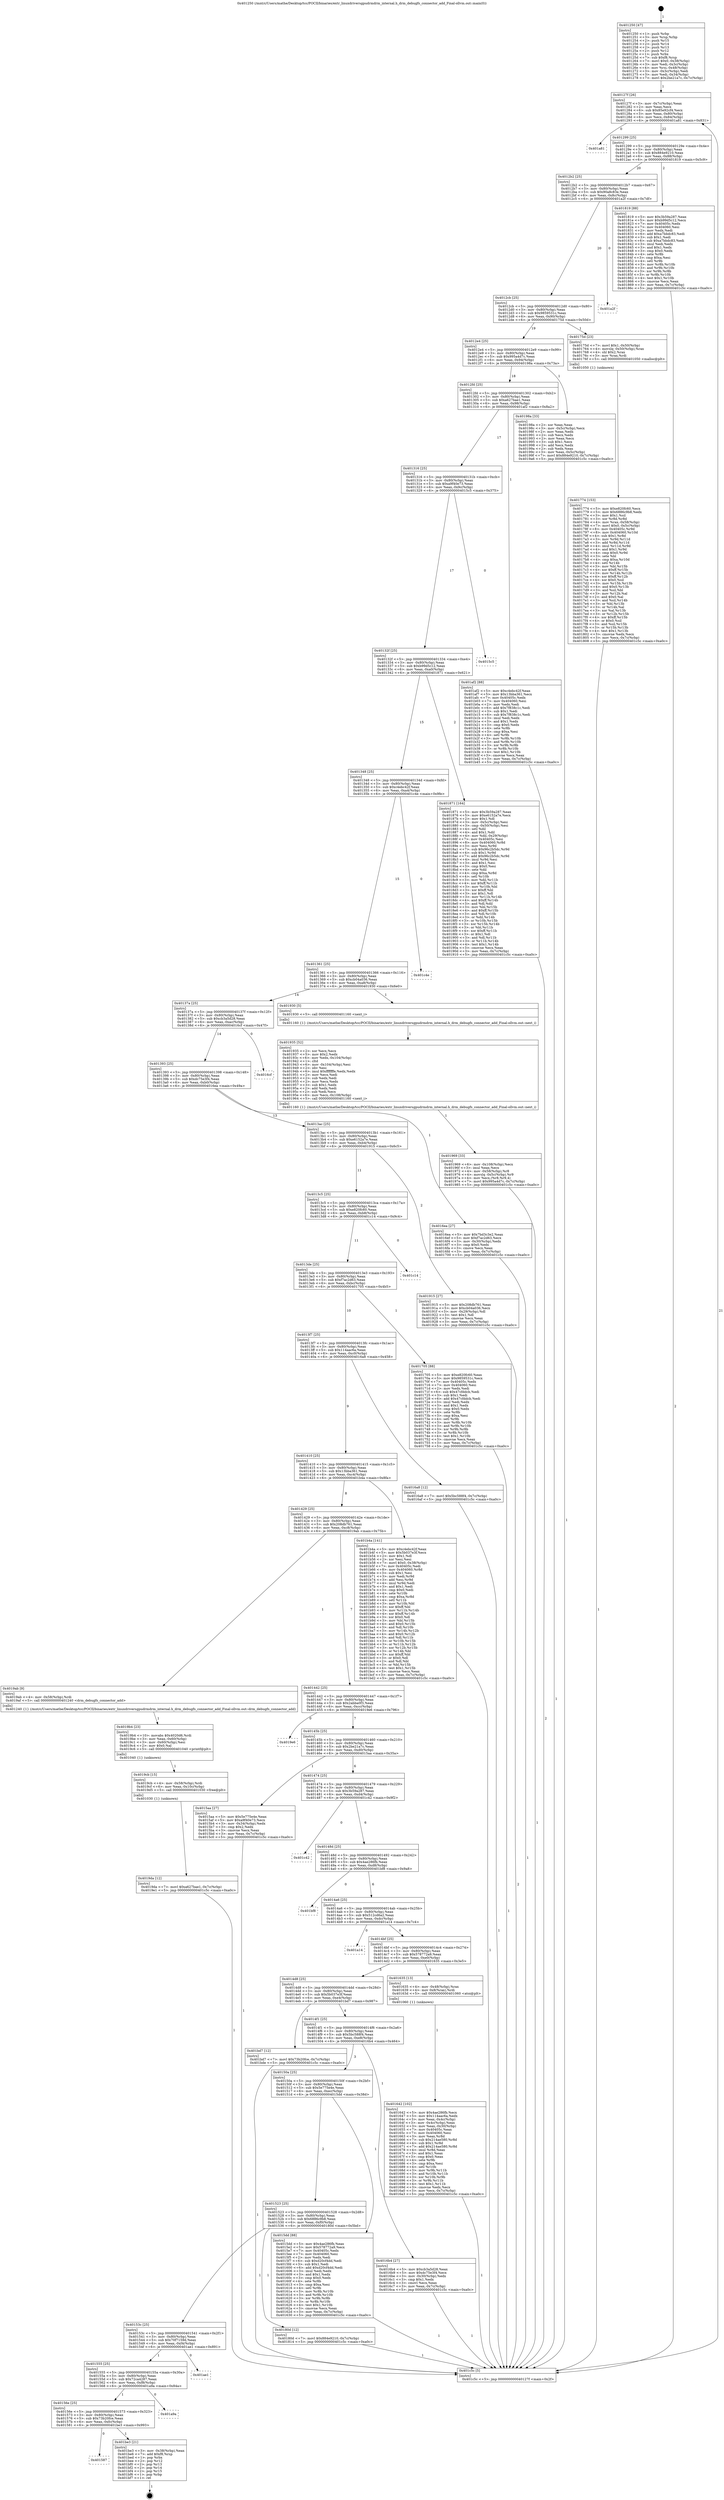digraph "0x401250" {
  label = "0x401250 (/mnt/c/Users/mathe/Desktop/tcc/POCII/binaries/extr_linuxdriversgpudrmdrm_internal.h_drm_debugfs_connector_add_Final-ollvm.out::main(0))"
  labelloc = "t"
  node[shape=record]

  Entry [label="",width=0.3,height=0.3,shape=circle,fillcolor=black,style=filled]
  "0x40127f" [label="{
     0x40127f [26]\l
     | [instrs]\l
     &nbsp;&nbsp;0x40127f \<+3\>: mov -0x7c(%rbp),%eax\l
     &nbsp;&nbsp;0x401282 \<+2\>: mov %eax,%ecx\l
     &nbsp;&nbsp;0x401284 \<+6\>: sub $0x85e92cf4,%ecx\l
     &nbsp;&nbsp;0x40128a \<+3\>: mov %eax,-0x80(%rbp)\l
     &nbsp;&nbsp;0x40128d \<+6\>: mov %ecx,-0x84(%rbp)\l
     &nbsp;&nbsp;0x401293 \<+6\>: je 0000000000401a81 \<main+0x831\>\l
  }"]
  "0x401a81" [label="{
     0x401a81\l
  }", style=dashed]
  "0x401299" [label="{
     0x401299 [25]\l
     | [instrs]\l
     &nbsp;&nbsp;0x401299 \<+5\>: jmp 000000000040129e \<main+0x4e\>\l
     &nbsp;&nbsp;0x40129e \<+3\>: mov -0x80(%rbp),%eax\l
     &nbsp;&nbsp;0x4012a1 \<+5\>: sub $0x884e9210,%eax\l
     &nbsp;&nbsp;0x4012a6 \<+6\>: mov %eax,-0x88(%rbp)\l
     &nbsp;&nbsp;0x4012ac \<+6\>: je 0000000000401819 \<main+0x5c9\>\l
  }"]
  Exit [label="",width=0.3,height=0.3,shape=circle,fillcolor=black,style=filled,peripheries=2]
  "0x401819" [label="{
     0x401819 [88]\l
     | [instrs]\l
     &nbsp;&nbsp;0x401819 \<+5\>: mov $0x3b59a287,%eax\l
     &nbsp;&nbsp;0x40181e \<+5\>: mov $0xb99d5c12,%ecx\l
     &nbsp;&nbsp;0x401823 \<+7\>: mov 0x40405c,%edx\l
     &nbsp;&nbsp;0x40182a \<+7\>: mov 0x404060,%esi\l
     &nbsp;&nbsp;0x401831 \<+2\>: mov %edx,%edi\l
     &nbsp;&nbsp;0x401833 \<+6\>: add $0xa7bbdc83,%edi\l
     &nbsp;&nbsp;0x401839 \<+3\>: sub $0x1,%edi\l
     &nbsp;&nbsp;0x40183c \<+6\>: sub $0xa7bbdc83,%edi\l
     &nbsp;&nbsp;0x401842 \<+3\>: imul %edi,%edx\l
     &nbsp;&nbsp;0x401845 \<+3\>: and $0x1,%edx\l
     &nbsp;&nbsp;0x401848 \<+3\>: cmp $0x0,%edx\l
     &nbsp;&nbsp;0x40184b \<+4\>: sete %r8b\l
     &nbsp;&nbsp;0x40184f \<+3\>: cmp $0xa,%esi\l
     &nbsp;&nbsp;0x401852 \<+4\>: setl %r9b\l
     &nbsp;&nbsp;0x401856 \<+3\>: mov %r8b,%r10b\l
     &nbsp;&nbsp;0x401859 \<+3\>: and %r9b,%r10b\l
     &nbsp;&nbsp;0x40185c \<+3\>: xor %r9b,%r8b\l
     &nbsp;&nbsp;0x40185f \<+3\>: or %r8b,%r10b\l
     &nbsp;&nbsp;0x401862 \<+4\>: test $0x1,%r10b\l
     &nbsp;&nbsp;0x401866 \<+3\>: cmovne %ecx,%eax\l
     &nbsp;&nbsp;0x401869 \<+3\>: mov %eax,-0x7c(%rbp)\l
     &nbsp;&nbsp;0x40186c \<+5\>: jmp 0000000000401c5c \<main+0xa0c\>\l
  }"]
  "0x4012b2" [label="{
     0x4012b2 [25]\l
     | [instrs]\l
     &nbsp;&nbsp;0x4012b2 \<+5\>: jmp 00000000004012b7 \<main+0x67\>\l
     &nbsp;&nbsp;0x4012b7 \<+3\>: mov -0x80(%rbp),%eax\l
     &nbsp;&nbsp;0x4012ba \<+5\>: sub $0x90a8c83e,%eax\l
     &nbsp;&nbsp;0x4012bf \<+6\>: mov %eax,-0x8c(%rbp)\l
     &nbsp;&nbsp;0x4012c5 \<+6\>: je 0000000000401a2f \<main+0x7df\>\l
  }"]
  "0x401587" [label="{
     0x401587\l
  }", style=dashed]
  "0x401a2f" [label="{
     0x401a2f\l
  }", style=dashed]
  "0x4012cb" [label="{
     0x4012cb [25]\l
     | [instrs]\l
     &nbsp;&nbsp;0x4012cb \<+5\>: jmp 00000000004012d0 \<main+0x80\>\l
     &nbsp;&nbsp;0x4012d0 \<+3\>: mov -0x80(%rbp),%eax\l
     &nbsp;&nbsp;0x4012d3 \<+5\>: sub $0x9859531c,%eax\l
     &nbsp;&nbsp;0x4012d8 \<+6\>: mov %eax,-0x90(%rbp)\l
     &nbsp;&nbsp;0x4012de \<+6\>: je 000000000040175d \<main+0x50d\>\l
  }"]
  "0x401be3" [label="{
     0x401be3 [21]\l
     | [instrs]\l
     &nbsp;&nbsp;0x401be3 \<+3\>: mov -0x38(%rbp),%eax\l
     &nbsp;&nbsp;0x401be6 \<+7\>: add $0xf8,%rsp\l
     &nbsp;&nbsp;0x401bed \<+1\>: pop %rbx\l
     &nbsp;&nbsp;0x401bee \<+2\>: pop %r12\l
     &nbsp;&nbsp;0x401bf0 \<+2\>: pop %r13\l
     &nbsp;&nbsp;0x401bf2 \<+2\>: pop %r14\l
     &nbsp;&nbsp;0x401bf4 \<+2\>: pop %r15\l
     &nbsp;&nbsp;0x401bf6 \<+1\>: pop %rbp\l
     &nbsp;&nbsp;0x401bf7 \<+1\>: ret\l
  }"]
  "0x40175d" [label="{
     0x40175d [23]\l
     | [instrs]\l
     &nbsp;&nbsp;0x40175d \<+7\>: movl $0x1,-0x50(%rbp)\l
     &nbsp;&nbsp;0x401764 \<+4\>: movslq -0x50(%rbp),%rax\l
     &nbsp;&nbsp;0x401768 \<+4\>: shl $0x2,%rax\l
     &nbsp;&nbsp;0x40176c \<+3\>: mov %rax,%rdi\l
     &nbsp;&nbsp;0x40176f \<+5\>: call 0000000000401050 \<malloc@plt\>\l
     | [calls]\l
     &nbsp;&nbsp;0x401050 \{1\} (unknown)\l
  }"]
  "0x4012e4" [label="{
     0x4012e4 [25]\l
     | [instrs]\l
     &nbsp;&nbsp;0x4012e4 \<+5\>: jmp 00000000004012e9 \<main+0x99\>\l
     &nbsp;&nbsp;0x4012e9 \<+3\>: mov -0x80(%rbp),%eax\l
     &nbsp;&nbsp;0x4012ec \<+5\>: sub $0x995a4d7c,%eax\l
     &nbsp;&nbsp;0x4012f1 \<+6\>: mov %eax,-0x94(%rbp)\l
     &nbsp;&nbsp;0x4012f7 \<+6\>: je 000000000040198a \<main+0x73a\>\l
  }"]
  "0x40156e" [label="{
     0x40156e [25]\l
     | [instrs]\l
     &nbsp;&nbsp;0x40156e \<+5\>: jmp 0000000000401573 \<main+0x323\>\l
     &nbsp;&nbsp;0x401573 \<+3\>: mov -0x80(%rbp),%eax\l
     &nbsp;&nbsp;0x401576 \<+5\>: sub $0x73b20fce,%eax\l
     &nbsp;&nbsp;0x40157b \<+6\>: mov %eax,-0xfc(%rbp)\l
     &nbsp;&nbsp;0x401581 \<+6\>: je 0000000000401be3 \<main+0x993\>\l
  }"]
  "0x40198a" [label="{
     0x40198a [33]\l
     | [instrs]\l
     &nbsp;&nbsp;0x40198a \<+2\>: xor %eax,%eax\l
     &nbsp;&nbsp;0x40198c \<+3\>: mov -0x5c(%rbp),%ecx\l
     &nbsp;&nbsp;0x40198f \<+2\>: mov %eax,%edx\l
     &nbsp;&nbsp;0x401991 \<+2\>: sub %ecx,%edx\l
     &nbsp;&nbsp;0x401993 \<+2\>: mov %eax,%ecx\l
     &nbsp;&nbsp;0x401995 \<+3\>: sub $0x1,%ecx\l
     &nbsp;&nbsp;0x401998 \<+2\>: add %ecx,%edx\l
     &nbsp;&nbsp;0x40199a \<+2\>: sub %edx,%eax\l
     &nbsp;&nbsp;0x40199c \<+3\>: mov %eax,-0x5c(%rbp)\l
     &nbsp;&nbsp;0x40199f \<+7\>: movl $0x884e9210,-0x7c(%rbp)\l
     &nbsp;&nbsp;0x4019a6 \<+5\>: jmp 0000000000401c5c \<main+0xa0c\>\l
  }"]
  "0x4012fd" [label="{
     0x4012fd [25]\l
     | [instrs]\l
     &nbsp;&nbsp;0x4012fd \<+5\>: jmp 0000000000401302 \<main+0xb2\>\l
     &nbsp;&nbsp;0x401302 \<+3\>: mov -0x80(%rbp),%eax\l
     &nbsp;&nbsp;0x401305 \<+5\>: sub $0xa627bae1,%eax\l
     &nbsp;&nbsp;0x40130a \<+6\>: mov %eax,-0x98(%rbp)\l
     &nbsp;&nbsp;0x401310 \<+6\>: je 0000000000401af2 \<main+0x8a2\>\l
  }"]
  "0x401a9a" [label="{
     0x401a9a\l
  }", style=dashed]
  "0x401af2" [label="{
     0x401af2 [88]\l
     | [instrs]\l
     &nbsp;&nbsp;0x401af2 \<+5\>: mov $0xc4ebc42f,%eax\l
     &nbsp;&nbsp;0x401af7 \<+5\>: mov $0x13bba361,%ecx\l
     &nbsp;&nbsp;0x401afc \<+7\>: mov 0x40405c,%edx\l
     &nbsp;&nbsp;0x401b03 \<+7\>: mov 0x404060,%esi\l
     &nbsp;&nbsp;0x401b0a \<+2\>: mov %edx,%edi\l
     &nbsp;&nbsp;0x401b0c \<+6\>: add $0x7f838c1c,%edi\l
     &nbsp;&nbsp;0x401b12 \<+3\>: sub $0x1,%edi\l
     &nbsp;&nbsp;0x401b15 \<+6\>: sub $0x7f838c1c,%edi\l
     &nbsp;&nbsp;0x401b1b \<+3\>: imul %edi,%edx\l
     &nbsp;&nbsp;0x401b1e \<+3\>: and $0x1,%edx\l
     &nbsp;&nbsp;0x401b21 \<+3\>: cmp $0x0,%edx\l
     &nbsp;&nbsp;0x401b24 \<+4\>: sete %r8b\l
     &nbsp;&nbsp;0x401b28 \<+3\>: cmp $0xa,%esi\l
     &nbsp;&nbsp;0x401b2b \<+4\>: setl %r9b\l
     &nbsp;&nbsp;0x401b2f \<+3\>: mov %r8b,%r10b\l
     &nbsp;&nbsp;0x401b32 \<+3\>: and %r9b,%r10b\l
     &nbsp;&nbsp;0x401b35 \<+3\>: xor %r9b,%r8b\l
     &nbsp;&nbsp;0x401b38 \<+3\>: or %r8b,%r10b\l
     &nbsp;&nbsp;0x401b3b \<+4\>: test $0x1,%r10b\l
     &nbsp;&nbsp;0x401b3f \<+3\>: cmovne %ecx,%eax\l
     &nbsp;&nbsp;0x401b42 \<+3\>: mov %eax,-0x7c(%rbp)\l
     &nbsp;&nbsp;0x401b45 \<+5\>: jmp 0000000000401c5c \<main+0xa0c\>\l
  }"]
  "0x401316" [label="{
     0x401316 [25]\l
     | [instrs]\l
     &nbsp;&nbsp;0x401316 \<+5\>: jmp 000000000040131b \<main+0xcb\>\l
     &nbsp;&nbsp;0x40131b \<+3\>: mov -0x80(%rbp),%eax\l
     &nbsp;&nbsp;0x40131e \<+5\>: sub $0xa9f40e73,%eax\l
     &nbsp;&nbsp;0x401323 \<+6\>: mov %eax,-0x9c(%rbp)\l
     &nbsp;&nbsp;0x401329 \<+6\>: je 00000000004015c5 \<main+0x375\>\l
  }"]
  "0x401555" [label="{
     0x401555 [25]\l
     | [instrs]\l
     &nbsp;&nbsp;0x401555 \<+5\>: jmp 000000000040155a \<main+0x30a\>\l
     &nbsp;&nbsp;0x40155a \<+3\>: mov -0x80(%rbp),%eax\l
     &nbsp;&nbsp;0x40155d \<+5\>: sub $0x72ca4287,%eax\l
     &nbsp;&nbsp;0x401562 \<+6\>: mov %eax,-0xf8(%rbp)\l
     &nbsp;&nbsp;0x401568 \<+6\>: je 0000000000401a9a \<main+0x84a\>\l
  }"]
  "0x4015c5" [label="{
     0x4015c5\l
  }", style=dashed]
  "0x40132f" [label="{
     0x40132f [25]\l
     | [instrs]\l
     &nbsp;&nbsp;0x40132f \<+5\>: jmp 0000000000401334 \<main+0xe4\>\l
     &nbsp;&nbsp;0x401334 \<+3\>: mov -0x80(%rbp),%eax\l
     &nbsp;&nbsp;0x401337 \<+5\>: sub $0xb99d5c12,%eax\l
     &nbsp;&nbsp;0x40133c \<+6\>: mov %eax,-0xa0(%rbp)\l
     &nbsp;&nbsp;0x401342 \<+6\>: je 0000000000401871 \<main+0x621\>\l
  }"]
  "0x401ae1" [label="{
     0x401ae1\l
  }", style=dashed]
  "0x401871" [label="{
     0x401871 [164]\l
     | [instrs]\l
     &nbsp;&nbsp;0x401871 \<+5\>: mov $0x3b59a287,%eax\l
     &nbsp;&nbsp;0x401876 \<+5\>: mov $0xe6152a7e,%ecx\l
     &nbsp;&nbsp;0x40187b \<+2\>: mov $0x1,%dl\l
     &nbsp;&nbsp;0x40187d \<+3\>: mov -0x5c(%rbp),%esi\l
     &nbsp;&nbsp;0x401880 \<+3\>: cmp -0x50(%rbp),%esi\l
     &nbsp;&nbsp;0x401883 \<+4\>: setl %dil\l
     &nbsp;&nbsp;0x401887 \<+4\>: and $0x1,%dil\l
     &nbsp;&nbsp;0x40188b \<+4\>: mov %dil,-0x29(%rbp)\l
     &nbsp;&nbsp;0x40188f \<+7\>: mov 0x40405c,%esi\l
     &nbsp;&nbsp;0x401896 \<+8\>: mov 0x404060,%r8d\l
     &nbsp;&nbsp;0x40189e \<+3\>: mov %esi,%r9d\l
     &nbsp;&nbsp;0x4018a1 \<+7\>: sub $0x96c2b5dc,%r9d\l
     &nbsp;&nbsp;0x4018a8 \<+4\>: sub $0x1,%r9d\l
     &nbsp;&nbsp;0x4018ac \<+7\>: add $0x96c2b5dc,%r9d\l
     &nbsp;&nbsp;0x4018b3 \<+4\>: imul %r9d,%esi\l
     &nbsp;&nbsp;0x4018b7 \<+3\>: and $0x1,%esi\l
     &nbsp;&nbsp;0x4018ba \<+3\>: cmp $0x0,%esi\l
     &nbsp;&nbsp;0x4018bd \<+4\>: sete %dil\l
     &nbsp;&nbsp;0x4018c1 \<+4\>: cmp $0xa,%r8d\l
     &nbsp;&nbsp;0x4018c5 \<+4\>: setl %r10b\l
     &nbsp;&nbsp;0x4018c9 \<+3\>: mov %dil,%r11b\l
     &nbsp;&nbsp;0x4018cc \<+4\>: xor $0xff,%r11b\l
     &nbsp;&nbsp;0x4018d0 \<+3\>: mov %r10b,%bl\l
     &nbsp;&nbsp;0x4018d3 \<+3\>: xor $0xff,%bl\l
     &nbsp;&nbsp;0x4018d6 \<+3\>: xor $0x1,%dl\l
     &nbsp;&nbsp;0x4018d9 \<+3\>: mov %r11b,%r14b\l
     &nbsp;&nbsp;0x4018dc \<+4\>: and $0xff,%r14b\l
     &nbsp;&nbsp;0x4018e0 \<+3\>: and %dl,%dil\l
     &nbsp;&nbsp;0x4018e3 \<+3\>: mov %bl,%r15b\l
     &nbsp;&nbsp;0x4018e6 \<+4\>: and $0xff,%r15b\l
     &nbsp;&nbsp;0x4018ea \<+3\>: and %dl,%r10b\l
     &nbsp;&nbsp;0x4018ed \<+3\>: or %dil,%r14b\l
     &nbsp;&nbsp;0x4018f0 \<+3\>: or %r10b,%r15b\l
     &nbsp;&nbsp;0x4018f3 \<+3\>: xor %r15b,%r14b\l
     &nbsp;&nbsp;0x4018f6 \<+3\>: or %bl,%r11b\l
     &nbsp;&nbsp;0x4018f9 \<+4\>: xor $0xff,%r11b\l
     &nbsp;&nbsp;0x4018fd \<+3\>: or $0x1,%dl\l
     &nbsp;&nbsp;0x401900 \<+3\>: and %dl,%r11b\l
     &nbsp;&nbsp;0x401903 \<+3\>: or %r11b,%r14b\l
     &nbsp;&nbsp;0x401906 \<+4\>: test $0x1,%r14b\l
     &nbsp;&nbsp;0x40190a \<+3\>: cmovne %ecx,%eax\l
     &nbsp;&nbsp;0x40190d \<+3\>: mov %eax,-0x7c(%rbp)\l
     &nbsp;&nbsp;0x401910 \<+5\>: jmp 0000000000401c5c \<main+0xa0c\>\l
  }"]
  "0x401348" [label="{
     0x401348 [25]\l
     | [instrs]\l
     &nbsp;&nbsp;0x401348 \<+5\>: jmp 000000000040134d \<main+0xfd\>\l
     &nbsp;&nbsp;0x40134d \<+3\>: mov -0x80(%rbp),%eax\l
     &nbsp;&nbsp;0x401350 \<+5\>: sub $0xc4ebc42f,%eax\l
     &nbsp;&nbsp;0x401355 \<+6\>: mov %eax,-0xa4(%rbp)\l
     &nbsp;&nbsp;0x40135b \<+6\>: je 0000000000401c4e \<main+0x9fe\>\l
  }"]
  "0x4019da" [label="{
     0x4019da [12]\l
     | [instrs]\l
     &nbsp;&nbsp;0x4019da \<+7\>: movl $0xa627bae1,-0x7c(%rbp)\l
     &nbsp;&nbsp;0x4019e1 \<+5\>: jmp 0000000000401c5c \<main+0xa0c\>\l
  }"]
  "0x401c4e" [label="{
     0x401c4e\l
  }", style=dashed]
  "0x401361" [label="{
     0x401361 [25]\l
     | [instrs]\l
     &nbsp;&nbsp;0x401361 \<+5\>: jmp 0000000000401366 \<main+0x116\>\l
     &nbsp;&nbsp;0x401366 \<+3\>: mov -0x80(%rbp),%eax\l
     &nbsp;&nbsp;0x401369 \<+5\>: sub $0xcb04a036,%eax\l
     &nbsp;&nbsp;0x40136e \<+6\>: mov %eax,-0xa8(%rbp)\l
     &nbsp;&nbsp;0x401374 \<+6\>: je 0000000000401930 \<main+0x6e0\>\l
  }"]
  "0x4019cb" [label="{
     0x4019cb [15]\l
     | [instrs]\l
     &nbsp;&nbsp;0x4019cb \<+4\>: mov -0x58(%rbp),%rdi\l
     &nbsp;&nbsp;0x4019cf \<+6\>: mov %eax,-0x10c(%rbp)\l
     &nbsp;&nbsp;0x4019d5 \<+5\>: call 0000000000401030 \<free@plt\>\l
     | [calls]\l
     &nbsp;&nbsp;0x401030 \{1\} (unknown)\l
  }"]
  "0x401930" [label="{
     0x401930 [5]\l
     | [instrs]\l
     &nbsp;&nbsp;0x401930 \<+5\>: call 0000000000401160 \<next_i\>\l
     | [calls]\l
     &nbsp;&nbsp;0x401160 \{1\} (/mnt/c/Users/mathe/Desktop/tcc/POCII/binaries/extr_linuxdriversgpudrmdrm_internal.h_drm_debugfs_connector_add_Final-ollvm.out::next_i)\l
  }"]
  "0x40137a" [label="{
     0x40137a [25]\l
     | [instrs]\l
     &nbsp;&nbsp;0x40137a \<+5\>: jmp 000000000040137f \<main+0x12f\>\l
     &nbsp;&nbsp;0x40137f \<+3\>: mov -0x80(%rbp),%eax\l
     &nbsp;&nbsp;0x401382 \<+5\>: sub $0xcb3a5d28,%eax\l
     &nbsp;&nbsp;0x401387 \<+6\>: mov %eax,-0xac(%rbp)\l
     &nbsp;&nbsp;0x40138d \<+6\>: je 00000000004016cf \<main+0x47f\>\l
  }"]
  "0x4019b4" [label="{
     0x4019b4 [23]\l
     | [instrs]\l
     &nbsp;&nbsp;0x4019b4 \<+10\>: movabs $0x4020d6,%rdi\l
     &nbsp;&nbsp;0x4019be \<+3\>: mov %eax,-0x60(%rbp)\l
     &nbsp;&nbsp;0x4019c1 \<+3\>: mov -0x60(%rbp),%esi\l
     &nbsp;&nbsp;0x4019c4 \<+2\>: mov $0x0,%al\l
     &nbsp;&nbsp;0x4019c6 \<+5\>: call 0000000000401040 \<printf@plt\>\l
     | [calls]\l
     &nbsp;&nbsp;0x401040 \{1\} (unknown)\l
  }"]
  "0x4016cf" [label="{
     0x4016cf\l
  }", style=dashed]
  "0x401393" [label="{
     0x401393 [25]\l
     | [instrs]\l
     &nbsp;&nbsp;0x401393 \<+5\>: jmp 0000000000401398 \<main+0x148\>\l
     &nbsp;&nbsp;0x401398 \<+3\>: mov -0x80(%rbp),%eax\l
     &nbsp;&nbsp;0x40139b \<+5\>: sub $0xdc75e3f4,%eax\l
     &nbsp;&nbsp;0x4013a0 \<+6\>: mov %eax,-0xb0(%rbp)\l
     &nbsp;&nbsp;0x4013a6 \<+6\>: je 00000000004016ea \<main+0x49a\>\l
  }"]
  "0x401969" [label="{
     0x401969 [33]\l
     | [instrs]\l
     &nbsp;&nbsp;0x401969 \<+6\>: mov -0x108(%rbp),%ecx\l
     &nbsp;&nbsp;0x40196f \<+3\>: imul %eax,%ecx\l
     &nbsp;&nbsp;0x401972 \<+4\>: mov -0x58(%rbp),%r8\l
     &nbsp;&nbsp;0x401976 \<+4\>: movslq -0x5c(%rbp),%r9\l
     &nbsp;&nbsp;0x40197a \<+4\>: mov %ecx,(%r8,%r9,4)\l
     &nbsp;&nbsp;0x40197e \<+7\>: movl $0x995a4d7c,-0x7c(%rbp)\l
     &nbsp;&nbsp;0x401985 \<+5\>: jmp 0000000000401c5c \<main+0xa0c\>\l
  }"]
  "0x4016ea" [label="{
     0x4016ea [27]\l
     | [instrs]\l
     &nbsp;&nbsp;0x4016ea \<+5\>: mov $0x7bd3c3e2,%eax\l
     &nbsp;&nbsp;0x4016ef \<+5\>: mov $0xf7ac2d63,%ecx\l
     &nbsp;&nbsp;0x4016f4 \<+3\>: mov -0x30(%rbp),%edx\l
     &nbsp;&nbsp;0x4016f7 \<+3\>: cmp $0x0,%edx\l
     &nbsp;&nbsp;0x4016fa \<+3\>: cmove %ecx,%eax\l
     &nbsp;&nbsp;0x4016fd \<+3\>: mov %eax,-0x7c(%rbp)\l
     &nbsp;&nbsp;0x401700 \<+5\>: jmp 0000000000401c5c \<main+0xa0c\>\l
  }"]
  "0x4013ac" [label="{
     0x4013ac [25]\l
     | [instrs]\l
     &nbsp;&nbsp;0x4013ac \<+5\>: jmp 00000000004013b1 \<main+0x161\>\l
     &nbsp;&nbsp;0x4013b1 \<+3\>: mov -0x80(%rbp),%eax\l
     &nbsp;&nbsp;0x4013b4 \<+5\>: sub $0xe6152a7e,%eax\l
     &nbsp;&nbsp;0x4013b9 \<+6\>: mov %eax,-0xb4(%rbp)\l
     &nbsp;&nbsp;0x4013bf \<+6\>: je 0000000000401915 \<main+0x6c5\>\l
  }"]
  "0x401935" [label="{
     0x401935 [52]\l
     | [instrs]\l
     &nbsp;&nbsp;0x401935 \<+2\>: xor %ecx,%ecx\l
     &nbsp;&nbsp;0x401937 \<+5\>: mov $0x2,%edx\l
     &nbsp;&nbsp;0x40193c \<+6\>: mov %edx,-0x104(%rbp)\l
     &nbsp;&nbsp;0x401942 \<+1\>: cltd\l
     &nbsp;&nbsp;0x401943 \<+6\>: mov -0x104(%rbp),%esi\l
     &nbsp;&nbsp;0x401949 \<+2\>: idiv %esi\l
     &nbsp;&nbsp;0x40194b \<+6\>: imul $0xfffffffe,%edx,%edx\l
     &nbsp;&nbsp;0x401951 \<+2\>: mov %ecx,%edi\l
     &nbsp;&nbsp;0x401953 \<+2\>: sub %edx,%edi\l
     &nbsp;&nbsp;0x401955 \<+2\>: mov %ecx,%edx\l
     &nbsp;&nbsp;0x401957 \<+3\>: sub $0x1,%edx\l
     &nbsp;&nbsp;0x40195a \<+2\>: add %edx,%edi\l
     &nbsp;&nbsp;0x40195c \<+2\>: sub %edi,%ecx\l
     &nbsp;&nbsp;0x40195e \<+6\>: mov %ecx,-0x108(%rbp)\l
     &nbsp;&nbsp;0x401964 \<+5\>: call 0000000000401160 \<next_i\>\l
     | [calls]\l
     &nbsp;&nbsp;0x401160 \{1\} (/mnt/c/Users/mathe/Desktop/tcc/POCII/binaries/extr_linuxdriversgpudrmdrm_internal.h_drm_debugfs_connector_add_Final-ollvm.out::next_i)\l
  }"]
  "0x401915" [label="{
     0x401915 [27]\l
     | [instrs]\l
     &nbsp;&nbsp;0x401915 \<+5\>: mov $0x208db761,%eax\l
     &nbsp;&nbsp;0x40191a \<+5\>: mov $0xcb04a036,%ecx\l
     &nbsp;&nbsp;0x40191f \<+3\>: mov -0x29(%rbp),%dl\l
     &nbsp;&nbsp;0x401922 \<+3\>: test $0x1,%dl\l
     &nbsp;&nbsp;0x401925 \<+3\>: cmovne %ecx,%eax\l
     &nbsp;&nbsp;0x401928 \<+3\>: mov %eax,-0x7c(%rbp)\l
     &nbsp;&nbsp;0x40192b \<+5\>: jmp 0000000000401c5c \<main+0xa0c\>\l
  }"]
  "0x4013c5" [label="{
     0x4013c5 [25]\l
     | [instrs]\l
     &nbsp;&nbsp;0x4013c5 \<+5\>: jmp 00000000004013ca \<main+0x17a\>\l
     &nbsp;&nbsp;0x4013ca \<+3\>: mov -0x80(%rbp),%eax\l
     &nbsp;&nbsp;0x4013cd \<+5\>: sub $0xe820fc60,%eax\l
     &nbsp;&nbsp;0x4013d2 \<+6\>: mov %eax,-0xb8(%rbp)\l
     &nbsp;&nbsp;0x4013d8 \<+6\>: je 0000000000401c14 \<main+0x9c4\>\l
  }"]
  "0x40153c" [label="{
     0x40153c [25]\l
     | [instrs]\l
     &nbsp;&nbsp;0x40153c \<+5\>: jmp 0000000000401541 \<main+0x2f1\>\l
     &nbsp;&nbsp;0x401541 \<+3\>: mov -0x80(%rbp),%eax\l
     &nbsp;&nbsp;0x401544 \<+5\>: sub $0x70f7159d,%eax\l
     &nbsp;&nbsp;0x401549 \<+6\>: mov %eax,-0xf4(%rbp)\l
     &nbsp;&nbsp;0x40154f \<+6\>: je 0000000000401ae1 \<main+0x891\>\l
  }"]
  "0x401c14" [label="{
     0x401c14\l
  }", style=dashed]
  "0x4013de" [label="{
     0x4013de [25]\l
     | [instrs]\l
     &nbsp;&nbsp;0x4013de \<+5\>: jmp 00000000004013e3 \<main+0x193\>\l
     &nbsp;&nbsp;0x4013e3 \<+3\>: mov -0x80(%rbp),%eax\l
     &nbsp;&nbsp;0x4013e6 \<+5\>: sub $0xf7ac2d63,%eax\l
     &nbsp;&nbsp;0x4013eb \<+6\>: mov %eax,-0xbc(%rbp)\l
     &nbsp;&nbsp;0x4013f1 \<+6\>: je 0000000000401705 \<main+0x4b5\>\l
  }"]
  "0x40180d" [label="{
     0x40180d [12]\l
     | [instrs]\l
     &nbsp;&nbsp;0x40180d \<+7\>: movl $0x884e9210,-0x7c(%rbp)\l
     &nbsp;&nbsp;0x401814 \<+5\>: jmp 0000000000401c5c \<main+0xa0c\>\l
  }"]
  "0x401705" [label="{
     0x401705 [88]\l
     | [instrs]\l
     &nbsp;&nbsp;0x401705 \<+5\>: mov $0xe820fc60,%eax\l
     &nbsp;&nbsp;0x40170a \<+5\>: mov $0x9859531c,%ecx\l
     &nbsp;&nbsp;0x40170f \<+7\>: mov 0x40405c,%edx\l
     &nbsp;&nbsp;0x401716 \<+7\>: mov 0x404060,%esi\l
     &nbsp;&nbsp;0x40171d \<+2\>: mov %edx,%edi\l
     &nbsp;&nbsp;0x40171f \<+6\>: sub $0x47cfddcb,%edi\l
     &nbsp;&nbsp;0x401725 \<+3\>: sub $0x1,%edi\l
     &nbsp;&nbsp;0x401728 \<+6\>: add $0x47cfddcb,%edi\l
     &nbsp;&nbsp;0x40172e \<+3\>: imul %edi,%edx\l
     &nbsp;&nbsp;0x401731 \<+3\>: and $0x1,%edx\l
     &nbsp;&nbsp;0x401734 \<+3\>: cmp $0x0,%edx\l
     &nbsp;&nbsp;0x401737 \<+4\>: sete %r8b\l
     &nbsp;&nbsp;0x40173b \<+3\>: cmp $0xa,%esi\l
     &nbsp;&nbsp;0x40173e \<+4\>: setl %r9b\l
     &nbsp;&nbsp;0x401742 \<+3\>: mov %r8b,%r10b\l
     &nbsp;&nbsp;0x401745 \<+3\>: and %r9b,%r10b\l
     &nbsp;&nbsp;0x401748 \<+3\>: xor %r9b,%r8b\l
     &nbsp;&nbsp;0x40174b \<+3\>: or %r8b,%r10b\l
     &nbsp;&nbsp;0x40174e \<+4\>: test $0x1,%r10b\l
     &nbsp;&nbsp;0x401752 \<+3\>: cmovne %ecx,%eax\l
     &nbsp;&nbsp;0x401755 \<+3\>: mov %eax,-0x7c(%rbp)\l
     &nbsp;&nbsp;0x401758 \<+5\>: jmp 0000000000401c5c \<main+0xa0c\>\l
  }"]
  "0x4013f7" [label="{
     0x4013f7 [25]\l
     | [instrs]\l
     &nbsp;&nbsp;0x4013f7 \<+5\>: jmp 00000000004013fc \<main+0x1ac\>\l
     &nbsp;&nbsp;0x4013fc \<+3\>: mov -0x80(%rbp),%eax\l
     &nbsp;&nbsp;0x4013ff \<+5\>: sub $0x114aac6a,%eax\l
     &nbsp;&nbsp;0x401404 \<+6\>: mov %eax,-0xc0(%rbp)\l
     &nbsp;&nbsp;0x40140a \<+6\>: je 00000000004016a8 \<main+0x458\>\l
  }"]
  "0x401774" [label="{
     0x401774 [153]\l
     | [instrs]\l
     &nbsp;&nbsp;0x401774 \<+5\>: mov $0xe820fc60,%ecx\l
     &nbsp;&nbsp;0x401779 \<+5\>: mov $0x6886c9b8,%edx\l
     &nbsp;&nbsp;0x40177e \<+3\>: mov $0x1,%sil\l
     &nbsp;&nbsp;0x401781 \<+3\>: xor %r8d,%r8d\l
     &nbsp;&nbsp;0x401784 \<+4\>: mov %rax,-0x58(%rbp)\l
     &nbsp;&nbsp;0x401788 \<+7\>: movl $0x0,-0x5c(%rbp)\l
     &nbsp;&nbsp;0x40178f \<+8\>: mov 0x40405c,%r9d\l
     &nbsp;&nbsp;0x401797 \<+8\>: mov 0x404060,%r10d\l
     &nbsp;&nbsp;0x40179f \<+4\>: sub $0x1,%r8d\l
     &nbsp;&nbsp;0x4017a3 \<+3\>: mov %r9d,%r11d\l
     &nbsp;&nbsp;0x4017a6 \<+3\>: add %r8d,%r11d\l
     &nbsp;&nbsp;0x4017a9 \<+4\>: imul %r11d,%r9d\l
     &nbsp;&nbsp;0x4017ad \<+4\>: and $0x1,%r9d\l
     &nbsp;&nbsp;0x4017b1 \<+4\>: cmp $0x0,%r9d\l
     &nbsp;&nbsp;0x4017b5 \<+3\>: sete %bl\l
     &nbsp;&nbsp;0x4017b8 \<+4\>: cmp $0xa,%r10d\l
     &nbsp;&nbsp;0x4017bc \<+4\>: setl %r14b\l
     &nbsp;&nbsp;0x4017c0 \<+3\>: mov %bl,%r15b\l
     &nbsp;&nbsp;0x4017c3 \<+4\>: xor $0xff,%r15b\l
     &nbsp;&nbsp;0x4017c7 \<+3\>: mov %r14b,%r12b\l
     &nbsp;&nbsp;0x4017ca \<+4\>: xor $0xff,%r12b\l
     &nbsp;&nbsp;0x4017ce \<+4\>: xor $0x0,%sil\l
     &nbsp;&nbsp;0x4017d2 \<+3\>: mov %r15b,%r13b\l
     &nbsp;&nbsp;0x4017d5 \<+4\>: and $0x0,%r13b\l
     &nbsp;&nbsp;0x4017d9 \<+3\>: and %sil,%bl\l
     &nbsp;&nbsp;0x4017dc \<+3\>: mov %r12b,%al\l
     &nbsp;&nbsp;0x4017df \<+2\>: and $0x0,%al\l
     &nbsp;&nbsp;0x4017e1 \<+3\>: and %sil,%r14b\l
     &nbsp;&nbsp;0x4017e4 \<+3\>: or %bl,%r13b\l
     &nbsp;&nbsp;0x4017e7 \<+3\>: or %r14b,%al\l
     &nbsp;&nbsp;0x4017ea \<+3\>: xor %al,%r13b\l
     &nbsp;&nbsp;0x4017ed \<+3\>: or %r12b,%r15b\l
     &nbsp;&nbsp;0x4017f0 \<+4\>: xor $0xff,%r15b\l
     &nbsp;&nbsp;0x4017f4 \<+4\>: or $0x0,%sil\l
     &nbsp;&nbsp;0x4017f8 \<+3\>: and %sil,%r15b\l
     &nbsp;&nbsp;0x4017fb \<+3\>: or %r15b,%r13b\l
     &nbsp;&nbsp;0x4017fe \<+4\>: test $0x1,%r13b\l
     &nbsp;&nbsp;0x401802 \<+3\>: cmovne %edx,%ecx\l
     &nbsp;&nbsp;0x401805 \<+3\>: mov %ecx,-0x7c(%rbp)\l
     &nbsp;&nbsp;0x401808 \<+5\>: jmp 0000000000401c5c \<main+0xa0c\>\l
  }"]
  "0x4016a8" [label="{
     0x4016a8 [12]\l
     | [instrs]\l
     &nbsp;&nbsp;0x4016a8 \<+7\>: movl $0x5bc588f4,-0x7c(%rbp)\l
     &nbsp;&nbsp;0x4016af \<+5\>: jmp 0000000000401c5c \<main+0xa0c\>\l
  }"]
  "0x401410" [label="{
     0x401410 [25]\l
     | [instrs]\l
     &nbsp;&nbsp;0x401410 \<+5\>: jmp 0000000000401415 \<main+0x1c5\>\l
     &nbsp;&nbsp;0x401415 \<+3\>: mov -0x80(%rbp),%eax\l
     &nbsp;&nbsp;0x401418 \<+5\>: sub $0x13bba361,%eax\l
     &nbsp;&nbsp;0x40141d \<+6\>: mov %eax,-0xc4(%rbp)\l
     &nbsp;&nbsp;0x401423 \<+6\>: je 0000000000401b4a \<main+0x8fa\>\l
  }"]
  "0x401642" [label="{
     0x401642 [102]\l
     | [instrs]\l
     &nbsp;&nbsp;0x401642 \<+5\>: mov $0x4ae286fb,%ecx\l
     &nbsp;&nbsp;0x401647 \<+5\>: mov $0x114aac6a,%edx\l
     &nbsp;&nbsp;0x40164c \<+3\>: mov %eax,-0x4c(%rbp)\l
     &nbsp;&nbsp;0x40164f \<+3\>: mov -0x4c(%rbp),%eax\l
     &nbsp;&nbsp;0x401652 \<+3\>: mov %eax,-0x30(%rbp)\l
     &nbsp;&nbsp;0x401655 \<+7\>: mov 0x40405c,%eax\l
     &nbsp;&nbsp;0x40165c \<+7\>: mov 0x404060,%esi\l
     &nbsp;&nbsp;0x401663 \<+3\>: mov %eax,%r8d\l
     &nbsp;&nbsp;0x401666 \<+7\>: sub $0x214ae580,%r8d\l
     &nbsp;&nbsp;0x40166d \<+4\>: sub $0x1,%r8d\l
     &nbsp;&nbsp;0x401671 \<+7\>: add $0x214ae580,%r8d\l
     &nbsp;&nbsp;0x401678 \<+4\>: imul %r8d,%eax\l
     &nbsp;&nbsp;0x40167c \<+3\>: and $0x1,%eax\l
     &nbsp;&nbsp;0x40167f \<+3\>: cmp $0x0,%eax\l
     &nbsp;&nbsp;0x401682 \<+4\>: sete %r9b\l
     &nbsp;&nbsp;0x401686 \<+3\>: cmp $0xa,%esi\l
     &nbsp;&nbsp;0x401689 \<+4\>: setl %r10b\l
     &nbsp;&nbsp;0x40168d \<+3\>: mov %r9b,%r11b\l
     &nbsp;&nbsp;0x401690 \<+3\>: and %r10b,%r11b\l
     &nbsp;&nbsp;0x401693 \<+3\>: xor %r10b,%r9b\l
     &nbsp;&nbsp;0x401696 \<+3\>: or %r9b,%r11b\l
     &nbsp;&nbsp;0x401699 \<+4\>: test $0x1,%r11b\l
     &nbsp;&nbsp;0x40169d \<+3\>: cmovne %edx,%ecx\l
     &nbsp;&nbsp;0x4016a0 \<+3\>: mov %ecx,-0x7c(%rbp)\l
     &nbsp;&nbsp;0x4016a3 \<+5\>: jmp 0000000000401c5c \<main+0xa0c\>\l
  }"]
  "0x401b4a" [label="{
     0x401b4a [141]\l
     | [instrs]\l
     &nbsp;&nbsp;0x401b4a \<+5\>: mov $0xc4ebc42f,%eax\l
     &nbsp;&nbsp;0x401b4f \<+5\>: mov $0x5b037e3f,%ecx\l
     &nbsp;&nbsp;0x401b54 \<+2\>: mov $0x1,%dl\l
     &nbsp;&nbsp;0x401b56 \<+2\>: xor %esi,%esi\l
     &nbsp;&nbsp;0x401b58 \<+7\>: movl $0x0,-0x38(%rbp)\l
     &nbsp;&nbsp;0x401b5f \<+7\>: mov 0x40405c,%edi\l
     &nbsp;&nbsp;0x401b66 \<+8\>: mov 0x404060,%r8d\l
     &nbsp;&nbsp;0x401b6e \<+3\>: sub $0x1,%esi\l
     &nbsp;&nbsp;0x401b71 \<+3\>: mov %edi,%r9d\l
     &nbsp;&nbsp;0x401b74 \<+3\>: add %esi,%r9d\l
     &nbsp;&nbsp;0x401b77 \<+4\>: imul %r9d,%edi\l
     &nbsp;&nbsp;0x401b7b \<+3\>: and $0x1,%edi\l
     &nbsp;&nbsp;0x401b7e \<+3\>: cmp $0x0,%edi\l
     &nbsp;&nbsp;0x401b81 \<+4\>: sete %r10b\l
     &nbsp;&nbsp;0x401b85 \<+4\>: cmp $0xa,%r8d\l
     &nbsp;&nbsp;0x401b89 \<+4\>: setl %r11b\l
     &nbsp;&nbsp;0x401b8d \<+3\>: mov %r10b,%bl\l
     &nbsp;&nbsp;0x401b90 \<+3\>: xor $0xff,%bl\l
     &nbsp;&nbsp;0x401b93 \<+3\>: mov %r11b,%r14b\l
     &nbsp;&nbsp;0x401b96 \<+4\>: xor $0xff,%r14b\l
     &nbsp;&nbsp;0x401b9a \<+3\>: xor $0x0,%dl\l
     &nbsp;&nbsp;0x401b9d \<+3\>: mov %bl,%r15b\l
     &nbsp;&nbsp;0x401ba0 \<+4\>: and $0x0,%r15b\l
     &nbsp;&nbsp;0x401ba4 \<+3\>: and %dl,%r10b\l
     &nbsp;&nbsp;0x401ba7 \<+3\>: mov %r14b,%r12b\l
     &nbsp;&nbsp;0x401baa \<+4\>: and $0x0,%r12b\l
     &nbsp;&nbsp;0x401bae \<+3\>: and %dl,%r11b\l
     &nbsp;&nbsp;0x401bb1 \<+3\>: or %r10b,%r15b\l
     &nbsp;&nbsp;0x401bb4 \<+3\>: or %r11b,%r12b\l
     &nbsp;&nbsp;0x401bb7 \<+3\>: xor %r12b,%r15b\l
     &nbsp;&nbsp;0x401bba \<+3\>: or %r14b,%bl\l
     &nbsp;&nbsp;0x401bbd \<+3\>: xor $0xff,%bl\l
     &nbsp;&nbsp;0x401bc0 \<+3\>: or $0x0,%dl\l
     &nbsp;&nbsp;0x401bc3 \<+2\>: and %dl,%bl\l
     &nbsp;&nbsp;0x401bc5 \<+3\>: or %bl,%r15b\l
     &nbsp;&nbsp;0x401bc8 \<+4\>: test $0x1,%r15b\l
     &nbsp;&nbsp;0x401bcc \<+3\>: cmovne %ecx,%eax\l
     &nbsp;&nbsp;0x401bcf \<+3\>: mov %eax,-0x7c(%rbp)\l
     &nbsp;&nbsp;0x401bd2 \<+5\>: jmp 0000000000401c5c \<main+0xa0c\>\l
  }"]
  "0x401429" [label="{
     0x401429 [25]\l
     | [instrs]\l
     &nbsp;&nbsp;0x401429 \<+5\>: jmp 000000000040142e \<main+0x1de\>\l
     &nbsp;&nbsp;0x40142e \<+3\>: mov -0x80(%rbp),%eax\l
     &nbsp;&nbsp;0x401431 \<+5\>: sub $0x208db761,%eax\l
     &nbsp;&nbsp;0x401436 \<+6\>: mov %eax,-0xc8(%rbp)\l
     &nbsp;&nbsp;0x40143c \<+6\>: je 00000000004019ab \<main+0x75b\>\l
  }"]
  "0x401523" [label="{
     0x401523 [25]\l
     | [instrs]\l
     &nbsp;&nbsp;0x401523 \<+5\>: jmp 0000000000401528 \<main+0x2d8\>\l
     &nbsp;&nbsp;0x401528 \<+3\>: mov -0x80(%rbp),%eax\l
     &nbsp;&nbsp;0x40152b \<+5\>: sub $0x6886c9b8,%eax\l
     &nbsp;&nbsp;0x401530 \<+6\>: mov %eax,-0xf0(%rbp)\l
     &nbsp;&nbsp;0x401536 \<+6\>: je 000000000040180d \<main+0x5bd\>\l
  }"]
  "0x4019ab" [label="{
     0x4019ab [9]\l
     | [instrs]\l
     &nbsp;&nbsp;0x4019ab \<+4\>: mov -0x58(%rbp),%rdi\l
     &nbsp;&nbsp;0x4019af \<+5\>: call 0000000000401240 \<drm_debugfs_connector_add\>\l
     | [calls]\l
     &nbsp;&nbsp;0x401240 \{1\} (/mnt/c/Users/mathe/Desktop/tcc/POCII/binaries/extr_linuxdriversgpudrmdrm_internal.h_drm_debugfs_connector_add_Final-ollvm.out::drm_debugfs_connector_add)\l
  }"]
  "0x401442" [label="{
     0x401442 [25]\l
     | [instrs]\l
     &nbsp;&nbsp;0x401442 \<+5\>: jmp 0000000000401447 \<main+0x1f7\>\l
     &nbsp;&nbsp;0x401447 \<+3\>: mov -0x80(%rbp),%eax\l
     &nbsp;&nbsp;0x40144a \<+5\>: sub $0x2abba0f3,%eax\l
     &nbsp;&nbsp;0x40144f \<+6\>: mov %eax,-0xcc(%rbp)\l
     &nbsp;&nbsp;0x401455 \<+6\>: je 00000000004019e6 \<main+0x796\>\l
  }"]
  "0x4015dd" [label="{
     0x4015dd [88]\l
     | [instrs]\l
     &nbsp;&nbsp;0x4015dd \<+5\>: mov $0x4ae286fb,%eax\l
     &nbsp;&nbsp;0x4015e2 \<+5\>: mov $0x578772a9,%ecx\l
     &nbsp;&nbsp;0x4015e7 \<+7\>: mov 0x40405c,%edx\l
     &nbsp;&nbsp;0x4015ee \<+7\>: mov 0x404060,%esi\l
     &nbsp;&nbsp;0x4015f5 \<+2\>: mov %edx,%edi\l
     &nbsp;&nbsp;0x4015f7 \<+6\>: sub $0xd20cf4dd,%edi\l
     &nbsp;&nbsp;0x4015fd \<+3\>: sub $0x1,%edi\l
     &nbsp;&nbsp;0x401600 \<+6\>: add $0xd20cf4dd,%edi\l
     &nbsp;&nbsp;0x401606 \<+3\>: imul %edi,%edx\l
     &nbsp;&nbsp;0x401609 \<+3\>: and $0x1,%edx\l
     &nbsp;&nbsp;0x40160c \<+3\>: cmp $0x0,%edx\l
     &nbsp;&nbsp;0x40160f \<+4\>: sete %r8b\l
     &nbsp;&nbsp;0x401613 \<+3\>: cmp $0xa,%esi\l
     &nbsp;&nbsp;0x401616 \<+4\>: setl %r9b\l
     &nbsp;&nbsp;0x40161a \<+3\>: mov %r8b,%r10b\l
     &nbsp;&nbsp;0x40161d \<+3\>: and %r9b,%r10b\l
     &nbsp;&nbsp;0x401620 \<+3\>: xor %r9b,%r8b\l
     &nbsp;&nbsp;0x401623 \<+3\>: or %r8b,%r10b\l
     &nbsp;&nbsp;0x401626 \<+4\>: test $0x1,%r10b\l
     &nbsp;&nbsp;0x40162a \<+3\>: cmovne %ecx,%eax\l
     &nbsp;&nbsp;0x40162d \<+3\>: mov %eax,-0x7c(%rbp)\l
     &nbsp;&nbsp;0x401630 \<+5\>: jmp 0000000000401c5c \<main+0xa0c\>\l
  }"]
  "0x4019e6" [label="{
     0x4019e6\l
  }", style=dashed]
  "0x40145b" [label="{
     0x40145b [25]\l
     | [instrs]\l
     &nbsp;&nbsp;0x40145b \<+5\>: jmp 0000000000401460 \<main+0x210\>\l
     &nbsp;&nbsp;0x401460 \<+3\>: mov -0x80(%rbp),%eax\l
     &nbsp;&nbsp;0x401463 \<+5\>: sub $0x2be21a7c,%eax\l
     &nbsp;&nbsp;0x401468 \<+6\>: mov %eax,-0xd0(%rbp)\l
     &nbsp;&nbsp;0x40146e \<+6\>: je 00000000004015aa \<main+0x35a\>\l
  }"]
  "0x40150a" [label="{
     0x40150a [25]\l
     | [instrs]\l
     &nbsp;&nbsp;0x40150a \<+5\>: jmp 000000000040150f \<main+0x2bf\>\l
     &nbsp;&nbsp;0x40150f \<+3\>: mov -0x80(%rbp),%eax\l
     &nbsp;&nbsp;0x401512 \<+5\>: sub $0x5e775e4e,%eax\l
     &nbsp;&nbsp;0x401517 \<+6\>: mov %eax,-0xec(%rbp)\l
     &nbsp;&nbsp;0x40151d \<+6\>: je 00000000004015dd \<main+0x38d\>\l
  }"]
  "0x4015aa" [label="{
     0x4015aa [27]\l
     | [instrs]\l
     &nbsp;&nbsp;0x4015aa \<+5\>: mov $0x5e775e4e,%eax\l
     &nbsp;&nbsp;0x4015af \<+5\>: mov $0xa9f40e73,%ecx\l
     &nbsp;&nbsp;0x4015b4 \<+3\>: mov -0x34(%rbp),%edx\l
     &nbsp;&nbsp;0x4015b7 \<+3\>: cmp $0x2,%edx\l
     &nbsp;&nbsp;0x4015ba \<+3\>: cmovne %ecx,%eax\l
     &nbsp;&nbsp;0x4015bd \<+3\>: mov %eax,-0x7c(%rbp)\l
     &nbsp;&nbsp;0x4015c0 \<+5\>: jmp 0000000000401c5c \<main+0xa0c\>\l
  }"]
  "0x401474" [label="{
     0x401474 [25]\l
     | [instrs]\l
     &nbsp;&nbsp;0x401474 \<+5\>: jmp 0000000000401479 \<main+0x229\>\l
     &nbsp;&nbsp;0x401479 \<+3\>: mov -0x80(%rbp),%eax\l
     &nbsp;&nbsp;0x40147c \<+5\>: sub $0x3b59a287,%eax\l
     &nbsp;&nbsp;0x401481 \<+6\>: mov %eax,-0xd4(%rbp)\l
     &nbsp;&nbsp;0x401487 \<+6\>: je 0000000000401c42 \<main+0x9f2\>\l
  }"]
  "0x401c5c" [label="{
     0x401c5c [5]\l
     | [instrs]\l
     &nbsp;&nbsp;0x401c5c \<+5\>: jmp 000000000040127f \<main+0x2f\>\l
  }"]
  "0x401250" [label="{
     0x401250 [47]\l
     | [instrs]\l
     &nbsp;&nbsp;0x401250 \<+1\>: push %rbp\l
     &nbsp;&nbsp;0x401251 \<+3\>: mov %rsp,%rbp\l
     &nbsp;&nbsp;0x401254 \<+2\>: push %r15\l
     &nbsp;&nbsp;0x401256 \<+2\>: push %r14\l
     &nbsp;&nbsp;0x401258 \<+2\>: push %r13\l
     &nbsp;&nbsp;0x40125a \<+2\>: push %r12\l
     &nbsp;&nbsp;0x40125c \<+1\>: push %rbx\l
     &nbsp;&nbsp;0x40125d \<+7\>: sub $0xf8,%rsp\l
     &nbsp;&nbsp;0x401264 \<+7\>: movl $0x0,-0x38(%rbp)\l
     &nbsp;&nbsp;0x40126b \<+3\>: mov %edi,-0x3c(%rbp)\l
     &nbsp;&nbsp;0x40126e \<+4\>: mov %rsi,-0x48(%rbp)\l
     &nbsp;&nbsp;0x401272 \<+3\>: mov -0x3c(%rbp),%edi\l
     &nbsp;&nbsp;0x401275 \<+3\>: mov %edi,-0x34(%rbp)\l
     &nbsp;&nbsp;0x401278 \<+7\>: movl $0x2be21a7c,-0x7c(%rbp)\l
  }"]
  "0x4016b4" [label="{
     0x4016b4 [27]\l
     | [instrs]\l
     &nbsp;&nbsp;0x4016b4 \<+5\>: mov $0xcb3a5d28,%eax\l
     &nbsp;&nbsp;0x4016b9 \<+5\>: mov $0xdc75e3f4,%ecx\l
     &nbsp;&nbsp;0x4016be \<+3\>: mov -0x30(%rbp),%edx\l
     &nbsp;&nbsp;0x4016c1 \<+3\>: cmp $0x1,%edx\l
     &nbsp;&nbsp;0x4016c4 \<+3\>: cmovl %ecx,%eax\l
     &nbsp;&nbsp;0x4016c7 \<+3\>: mov %eax,-0x7c(%rbp)\l
     &nbsp;&nbsp;0x4016ca \<+5\>: jmp 0000000000401c5c \<main+0xa0c\>\l
  }"]
  "0x401c42" [label="{
     0x401c42\l
  }", style=dashed]
  "0x40148d" [label="{
     0x40148d [25]\l
     | [instrs]\l
     &nbsp;&nbsp;0x40148d \<+5\>: jmp 0000000000401492 \<main+0x242\>\l
     &nbsp;&nbsp;0x401492 \<+3\>: mov -0x80(%rbp),%eax\l
     &nbsp;&nbsp;0x401495 \<+5\>: sub $0x4ae286fb,%eax\l
     &nbsp;&nbsp;0x40149a \<+6\>: mov %eax,-0xd8(%rbp)\l
     &nbsp;&nbsp;0x4014a0 \<+6\>: je 0000000000401bf8 \<main+0x9a8\>\l
  }"]
  "0x4014f1" [label="{
     0x4014f1 [25]\l
     | [instrs]\l
     &nbsp;&nbsp;0x4014f1 \<+5\>: jmp 00000000004014f6 \<main+0x2a6\>\l
     &nbsp;&nbsp;0x4014f6 \<+3\>: mov -0x80(%rbp),%eax\l
     &nbsp;&nbsp;0x4014f9 \<+5\>: sub $0x5bc588f4,%eax\l
     &nbsp;&nbsp;0x4014fe \<+6\>: mov %eax,-0xe8(%rbp)\l
     &nbsp;&nbsp;0x401504 \<+6\>: je 00000000004016b4 \<main+0x464\>\l
  }"]
  "0x401bf8" [label="{
     0x401bf8\l
  }", style=dashed]
  "0x4014a6" [label="{
     0x4014a6 [25]\l
     | [instrs]\l
     &nbsp;&nbsp;0x4014a6 \<+5\>: jmp 00000000004014ab \<main+0x25b\>\l
     &nbsp;&nbsp;0x4014ab \<+3\>: mov -0x80(%rbp),%eax\l
     &nbsp;&nbsp;0x4014ae \<+5\>: sub $0x512cd6a2,%eax\l
     &nbsp;&nbsp;0x4014b3 \<+6\>: mov %eax,-0xdc(%rbp)\l
     &nbsp;&nbsp;0x4014b9 \<+6\>: je 0000000000401a14 \<main+0x7c4\>\l
  }"]
  "0x401bd7" [label="{
     0x401bd7 [12]\l
     | [instrs]\l
     &nbsp;&nbsp;0x401bd7 \<+7\>: movl $0x73b20fce,-0x7c(%rbp)\l
     &nbsp;&nbsp;0x401bde \<+5\>: jmp 0000000000401c5c \<main+0xa0c\>\l
  }"]
  "0x401a14" [label="{
     0x401a14\l
  }", style=dashed]
  "0x4014bf" [label="{
     0x4014bf [25]\l
     | [instrs]\l
     &nbsp;&nbsp;0x4014bf \<+5\>: jmp 00000000004014c4 \<main+0x274\>\l
     &nbsp;&nbsp;0x4014c4 \<+3\>: mov -0x80(%rbp),%eax\l
     &nbsp;&nbsp;0x4014c7 \<+5\>: sub $0x578772a9,%eax\l
     &nbsp;&nbsp;0x4014cc \<+6\>: mov %eax,-0xe0(%rbp)\l
     &nbsp;&nbsp;0x4014d2 \<+6\>: je 0000000000401635 \<main+0x3e5\>\l
  }"]
  "0x4014d8" [label="{
     0x4014d8 [25]\l
     | [instrs]\l
     &nbsp;&nbsp;0x4014d8 \<+5\>: jmp 00000000004014dd \<main+0x28d\>\l
     &nbsp;&nbsp;0x4014dd \<+3\>: mov -0x80(%rbp),%eax\l
     &nbsp;&nbsp;0x4014e0 \<+5\>: sub $0x5b037e3f,%eax\l
     &nbsp;&nbsp;0x4014e5 \<+6\>: mov %eax,-0xe4(%rbp)\l
     &nbsp;&nbsp;0x4014eb \<+6\>: je 0000000000401bd7 \<main+0x987\>\l
  }"]
  "0x401635" [label="{
     0x401635 [13]\l
     | [instrs]\l
     &nbsp;&nbsp;0x401635 \<+4\>: mov -0x48(%rbp),%rax\l
     &nbsp;&nbsp;0x401639 \<+4\>: mov 0x8(%rax),%rdi\l
     &nbsp;&nbsp;0x40163d \<+5\>: call 0000000000401060 \<atoi@plt\>\l
     | [calls]\l
     &nbsp;&nbsp;0x401060 \{1\} (unknown)\l
  }"]
  Entry -> "0x401250" [label=" 1"]
  "0x40127f" -> "0x401a81" [label=" 0"]
  "0x40127f" -> "0x401299" [label=" 22"]
  "0x401be3" -> Exit [label=" 1"]
  "0x401299" -> "0x401819" [label=" 2"]
  "0x401299" -> "0x4012b2" [label=" 20"]
  "0x40156e" -> "0x401587" [label=" 0"]
  "0x4012b2" -> "0x401a2f" [label=" 0"]
  "0x4012b2" -> "0x4012cb" [label=" 20"]
  "0x40156e" -> "0x401be3" [label=" 1"]
  "0x4012cb" -> "0x40175d" [label=" 1"]
  "0x4012cb" -> "0x4012e4" [label=" 19"]
  "0x401555" -> "0x40156e" [label=" 1"]
  "0x4012e4" -> "0x40198a" [label=" 1"]
  "0x4012e4" -> "0x4012fd" [label=" 18"]
  "0x401555" -> "0x401a9a" [label=" 0"]
  "0x4012fd" -> "0x401af2" [label=" 1"]
  "0x4012fd" -> "0x401316" [label=" 17"]
  "0x40153c" -> "0x401555" [label=" 1"]
  "0x401316" -> "0x4015c5" [label=" 0"]
  "0x401316" -> "0x40132f" [label=" 17"]
  "0x40153c" -> "0x401ae1" [label=" 0"]
  "0x40132f" -> "0x401871" [label=" 2"]
  "0x40132f" -> "0x401348" [label=" 15"]
  "0x401bd7" -> "0x401c5c" [label=" 1"]
  "0x401348" -> "0x401c4e" [label=" 0"]
  "0x401348" -> "0x401361" [label=" 15"]
  "0x401b4a" -> "0x401c5c" [label=" 1"]
  "0x401361" -> "0x401930" [label=" 1"]
  "0x401361" -> "0x40137a" [label=" 14"]
  "0x401af2" -> "0x401c5c" [label=" 1"]
  "0x40137a" -> "0x4016cf" [label=" 0"]
  "0x40137a" -> "0x401393" [label=" 14"]
  "0x4019da" -> "0x401c5c" [label=" 1"]
  "0x401393" -> "0x4016ea" [label=" 1"]
  "0x401393" -> "0x4013ac" [label=" 13"]
  "0x4019cb" -> "0x4019da" [label=" 1"]
  "0x4013ac" -> "0x401915" [label=" 2"]
  "0x4013ac" -> "0x4013c5" [label=" 11"]
  "0x4019b4" -> "0x4019cb" [label=" 1"]
  "0x4013c5" -> "0x401c14" [label=" 0"]
  "0x4013c5" -> "0x4013de" [label=" 11"]
  "0x4019ab" -> "0x4019b4" [label=" 1"]
  "0x4013de" -> "0x401705" [label=" 1"]
  "0x4013de" -> "0x4013f7" [label=" 10"]
  "0x40198a" -> "0x401c5c" [label=" 1"]
  "0x4013f7" -> "0x4016a8" [label=" 1"]
  "0x4013f7" -> "0x401410" [label=" 9"]
  "0x401935" -> "0x401969" [label=" 1"]
  "0x401410" -> "0x401b4a" [label=" 1"]
  "0x401410" -> "0x401429" [label=" 8"]
  "0x401930" -> "0x401935" [label=" 1"]
  "0x401429" -> "0x4019ab" [label=" 1"]
  "0x401429" -> "0x401442" [label=" 7"]
  "0x401915" -> "0x401c5c" [label=" 2"]
  "0x401442" -> "0x4019e6" [label=" 0"]
  "0x401442" -> "0x40145b" [label=" 7"]
  "0x401871" -> "0x401c5c" [label=" 2"]
  "0x40145b" -> "0x4015aa" [label=" 1"]
  "0x40145b" -> "0x401474" [label=" 6"]
  "0x4015aa" -> "0x401c5c" [label=" 1"]
  "0x401250" -> "0x40127f" [label=" 1"]
  "0x401c5c" -> "0x40127f" [label=" 21"]
  "0x40180d" -> "0x401c5c" [label=" 1"]
  "0x401474" -> "0x401c42" [label=" 0"]
  "0x401474" -> "0x40148d" [label=" 6"]
  "0x401523" -> "0x40153c" [label=" 1"]
  "0x40148d" -> "0x401bf8" [label=" 0"]
  "0x40148d" -> "0x4014a6" [label=" 6"]
  "0x401969" -> "0x401c5c" [label=" 1"]
  "0x4014a6" -> "0x401a14" [label=" 0"]
  "0x4014a6" -> "0x4014bf" [label=" 6"]
  "0x401774" -> "0x401c5c" [label=" 1"]
  "0x4014bf" -> "0x401635" [label=" 1"]
  "0x4014bf" -> "0x4014d8" [label=" 5"]
  "0x40175d" -> "0x401774" [label=" 1"]
  "0x4014d8" -> "0x401bd7" [label=" 1"]
  "0x4014d8" -> "0x4014f1" [label=" 4"]
  "0x401523" -> "0x40180d" [label=" 1"]
  "0x4014f1" -> "0x4016b4" [label=" 1"]
  "0x4014f1" -> "0x40150a" [label=" 3"]
  "0x401819" -> "0x401c5c" [label=" 2"]
  "0x40150a" -> "0x4015dd" [label=" 1"]
  "0x40150a" -> "0x401523" [label=" 2"]
  "0x4015dd" -> "0x401c5c" [label=" 1"]
  "0x401635" -> "0x401642" [label=" 1"]
  "0x401642" -> "0x401c5c" [label=" 1"]
  "0x4016a8" -> "0x401c5c" [label=" 1"]
  "0x4016b4" -> "0x401c5c" [label=" 1"]
  "0x4016ea" -> "0x401c5c" [label=" 1"]
  "0x401705" -> "0x401c5c" [label=" 1"]
}
